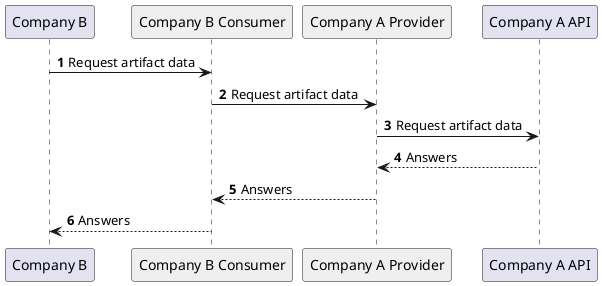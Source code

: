 @startuml
'https://plantuml.com/sequence-diagram

autonumber

participant "Company B" as CompanyB
participant "Company B Consumer" as CompanyBConsumer #efefef
participant "Company A Provider" as CompanyAProvider #efefef
participant "Company A API" as CompanyAAPI

CompanyB ->  CompanyBConsumer: Request artifact data
CompanyBConsumer -> CompanyAProvider: Request artifact data
CompanyAProvider -> CompanyAAPI: Request artifact data
CompanyAProvider <-- CompanyAAPI: Answers
CompanyBConsumer <-- CompanyAProvider: Answers
CompanyB <-- CompanyBConsumer: Answers

@enduml